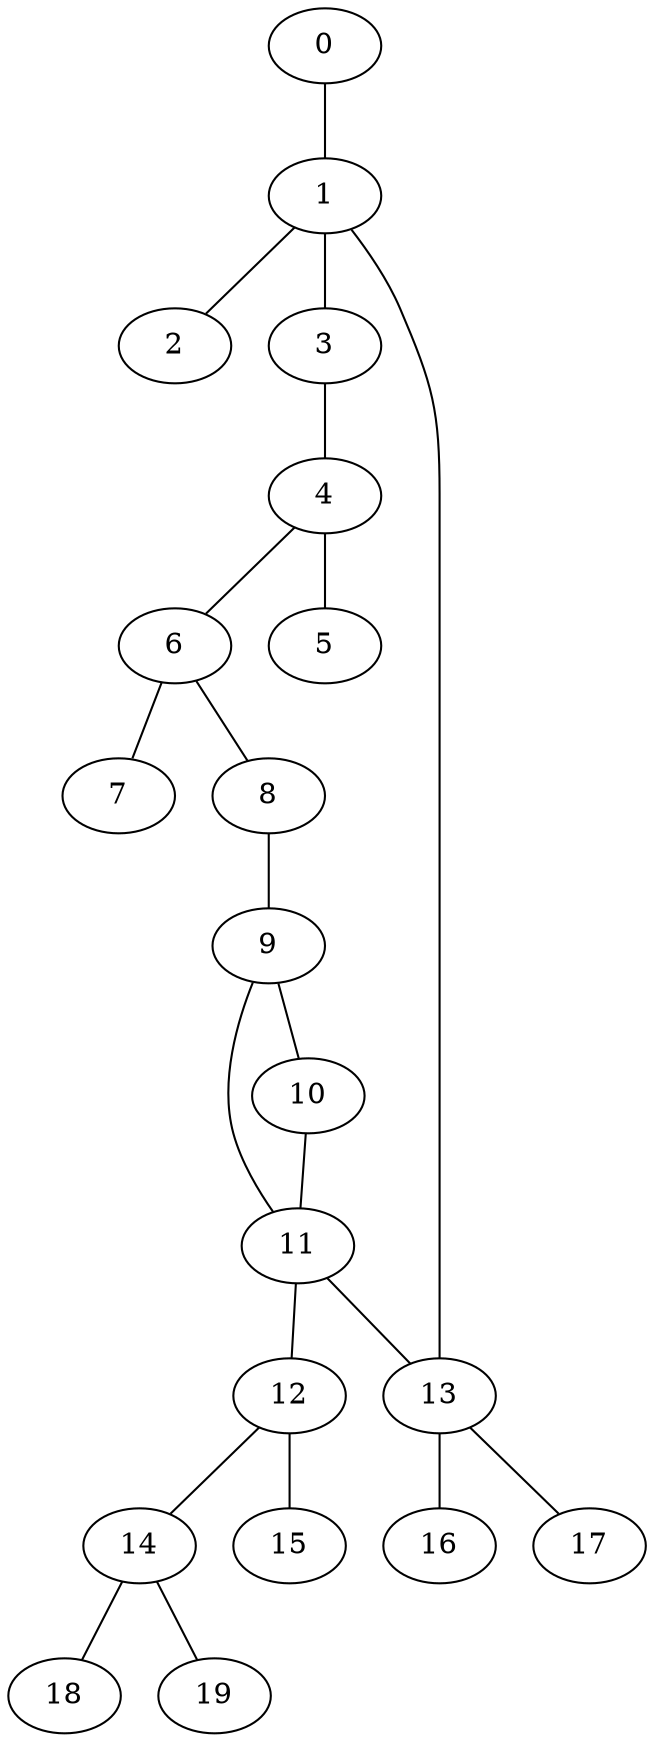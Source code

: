 
graph graphname {
    0 -- 1
1 -- 2
1 -- 3
1 -- 13
3 -- 4
4 -- 5
4 -- 6
6 -- 8
6 -- 7
8 -- 9
9 -- 10
9 -- 11
10 -- 11
11 -- 12
11 -- 13
12 -- 14
12 -- 15
13 -- 16
13 -- 17
14 -- 18
14 -- 19

}
